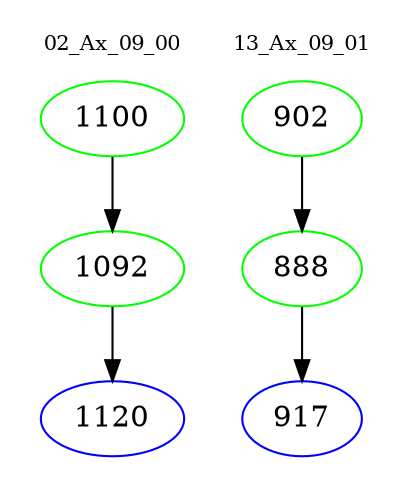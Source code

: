 digraph{
subgraph cluster_0 {
color = white
label = "02_Ax_09_00";
fontsize=10;
T0_1100 [label="1100", color="green"]
T0_1100 -> T0_1092 [color="black"]
T0_1092 [label="1092", color="green"]
T0_1092 -> T0_1120 [color="black"]
T0_1120 [label="1120", color="blue"]
}
subgraph cluster_1 {
color = white
label = "13_Ax_09_01";
fontsize=10;
T1_902 [label="902", color="green"]
T1_902 -> T1_888 [color="black"]
T1_888 [label="888", color="green"]
T1_888 -> T1_917 [color="black"]
T1_917 [label="917", color="blue"]
}
}
